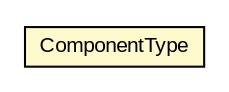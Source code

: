 #!/usr/local/bin/dot
#
# Class diagram 
# Generated by UMLGraph version R5_6-24-gf6e263 (http://www.umlgraph.org/)
#

digraph G {
	edge [fontname="arial",fontsize=10,labelfontname="arial",labelfontsize=10];
	node [fontname="arial",fontsize=10,shape=plaintext];
	nodesep=0.25;
	ranksep=0.5;
	// org.oasis_open.docs.wsdm.muws1_2.ComponentType
	c230968 [label=<<table title="org.oasis_open.docs.wsdm.muws1_2.ComponentType" border="0" cellborder="1" cellspacing="0" cellpadding="2" port="p" bgcolor="lemonChiffon" href="./ComponentType.html">
		<tr><td><table border="0" cellspacing="0" cellpadding="1">
<tr><td align="center" balign="center"> ComponentType </td></tr>
		</table></td></tr>
		</table>>, URL="./ComponentType.html", fontname="arial", fontcolor="black", fontsize=10.0];
}

